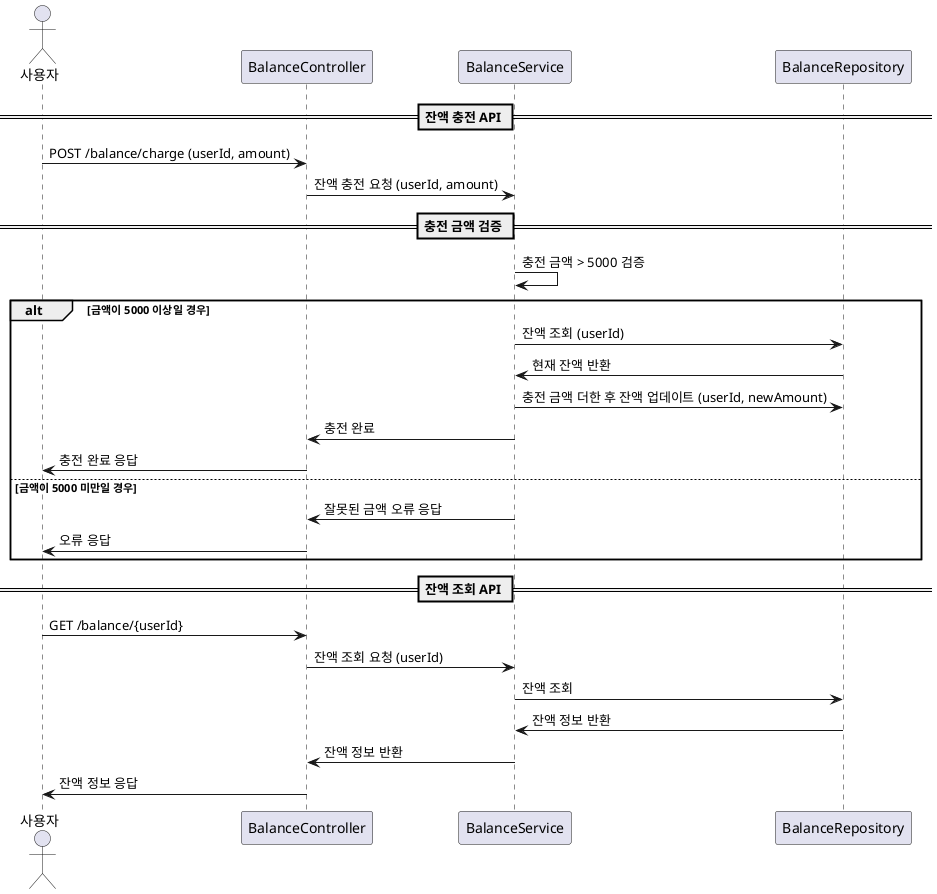 @startuml

actor 사용자
participant "BalanceController"
participant "BalanceService"
participant "BalanceRepository"

== 잔액 충전 API ==
사용자 -> BalanceController : POST /balance/charge (userId, amount)
BalanceController -> BalanceService : 잔액 충전 요청 (userId, amount)

== 충전 금액 검증 ==
BalanceService -> BalanceService : 충전 금액 > 5000 검증

alt 금액이 5000 이상일 경우
    BalanceService -> BalanceRepository : 잔액 조회 (userId)
    BalanceRepository -> BalanceService : 현재 잔액 반환
    BalanceService -> BalanceRepository : 충전 금액 더한 후 잔액 업데이트 (userId, newAmount)
    BalanceService -> BalanceController : 충전 완료
    BalanceController -> 사용자 : 충전 완료 응답
else 금액이 5000 미만일 경우
    BalanceService -> BalanceController : 잘못된 금액 오류 응답
    BalanceController -> 사용자 : 오류 응답
end

== 잔액 조회 API ==
사용자 -> BalanceController : GET /balance/{userId}
BalanceController -> BalanceService : 잔액 조회 요청 (userId)
BalanceService -> BalanceRepository : 잔액 조회
BalanceRepository -> BalanceService : 잔액 정보 반환
BalanceService -> BalanceController : 잔액 정보 반환
BalanceController -> 사용자 : 잔액 정보 응답

@enduml
